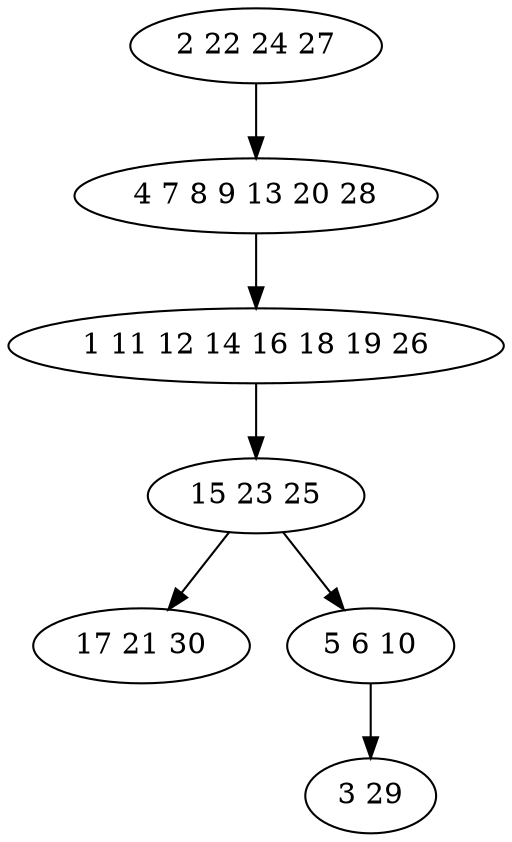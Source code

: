 digraph true_tree {
	"0" -> "1"
	"1" -> "2"
	"2" -> "3"
	"3" -> "4"
	"3" -> "5"
	"5" -> "6"
	"0" [label="2 22 24 27"];
	"1" [label="4 7 8 9 13 20 28"];
	"2" [label="1 11 12 14 16 18 19 26"];
	"3" [label="15 23 25"];
	"4" [label="17 21 30"];
	"5" [label="5 6 10"];
	"6" [label="3 29"];
}
